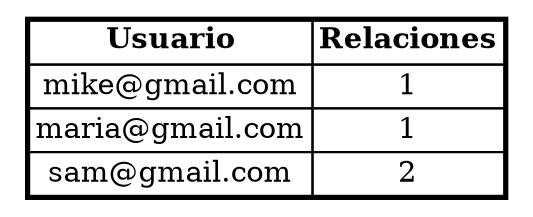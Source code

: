 digraph G {
node [shape=plaintext];
TOP5_USUARIOS [label=<
<table border='2' cellborder='1' cellspacing='0'>
<tr><td><b>Usuario</b></td><td><b>Relaciones</b></td></tr>
<tr><td>mike@gmail.com</td><td>1</td></tr>
<tr><td>maria@gmail.com</td><td>1</td></tr>
<tr><td>sam@gmail.com</td><td>2</td></tr>
</table>>];
}

